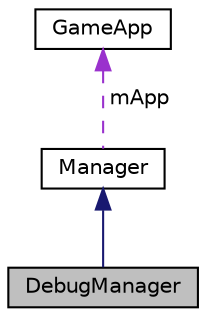 digraph "DebugManager"
{
  edge [fontname="Helvetica",fontsize="10",labelfontname="Helvetica",labelfontsize="10"];
  node [fontname="Helvetica",fontsize="10",shape=record];
  Node1 [label="DebugManager",height=0.2,width=0.4,color="black", fillcolor="grey75", style="filled", fontcolor="black"];
  Node2 -> Node1 [dir="back",color="midnightblue",fontsize="10",style="solid",fontname="Helvetica"];
  Node2 [label="Manager",height=0.2,width=0.4,color="black", fillcolor="white", style="filled",URL="$classManager.html"];
  Node3 -> Node2 [dir="back",color="darkorchid3",fontsize="10",style="dashed",label=" mApp" ,fontname="Helvetica"];
  Node3 [label="GameApp",height=0.2,width=0.4,color="black", fillcolor="white", style="filled",URL="$classGameApp.html"];
}
